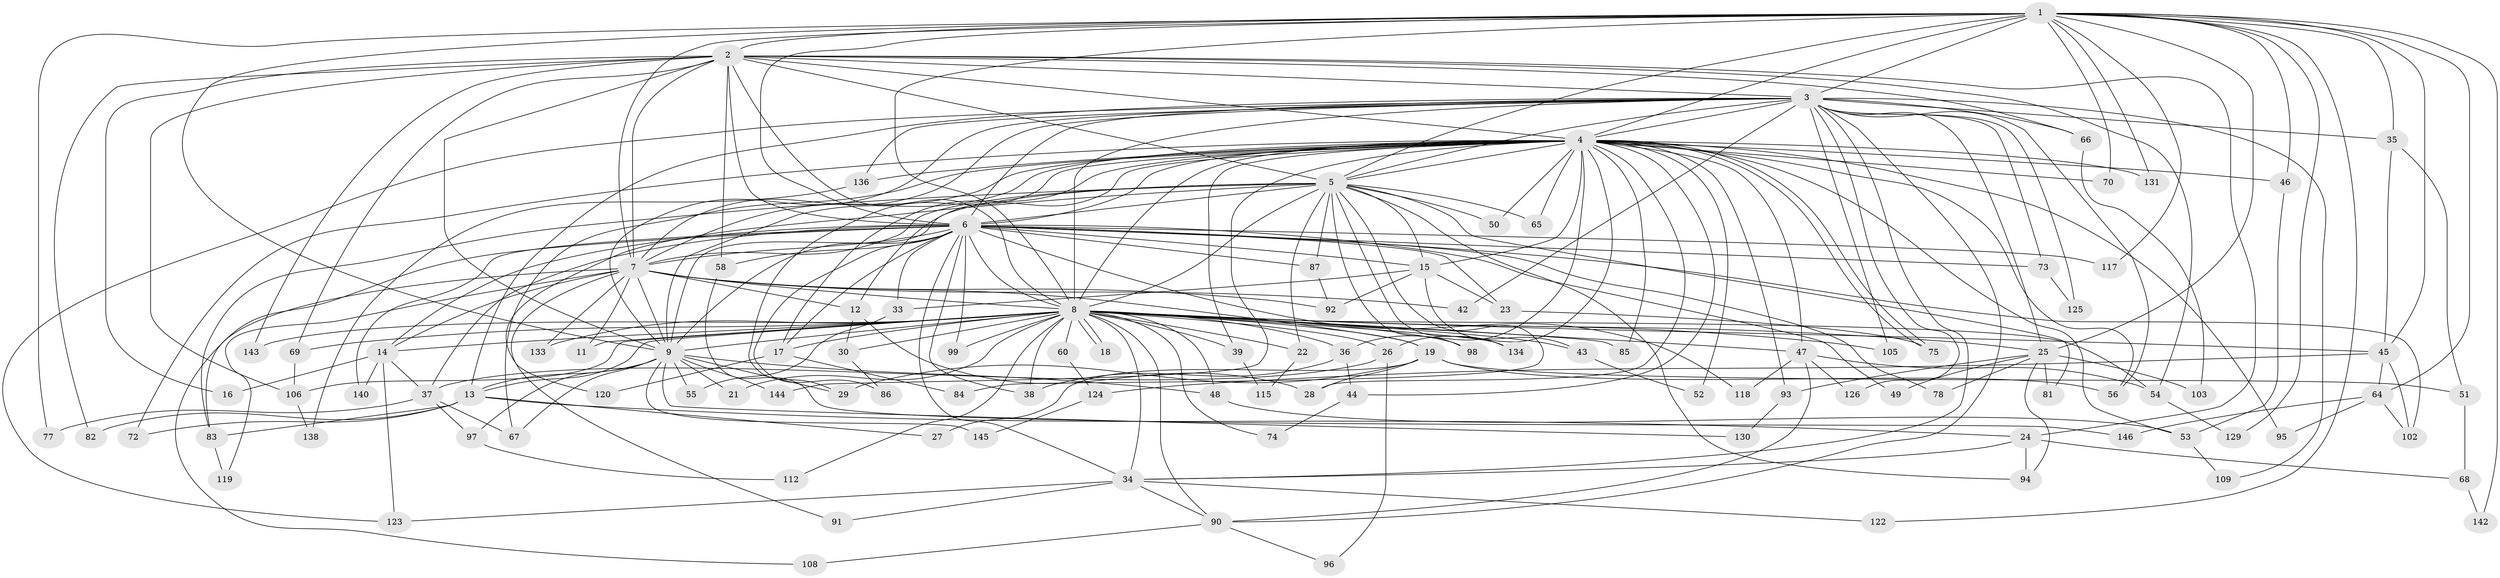 // original degree distribution, {21: 0.00684931506849315, 19: 0.00684931506849315, 25: 0.00684931506849315, 36: 0.00684931506849315, 22: 0.0136986301369863, 27: 0.00684931506849315, 33: 0.00684931506849315, 20: 0.00684931506849315, 24: 0.00684931506849315, 2: 0.5136986301369864, 4: 0.04794520547945205, 8: 0.0136986301369863, 6: 0.04794520547945205, 5: 0.03424657534246575, 7: 0.00684931506849315, 3: 0.2671232876712329}
// Generated by graph-tools (version 1.1) at 2025/41/03/06/25 10:41:43]
// undirected, 112 vertices, 266 edges
graph export_dot {
graph [start="1"]
  node [color=gray90,style=filled];
  1 [super="+100"];
  2 [super="+135"];
  3 [super="+59"];
  4 [super="+31"];
  5 [super="+141"];
  6 [super="+41"];
  7 [super="+128"];
  8 [super="+10"];
  9 [super="+62"];
  11;
  12;
  13 [super="+20"];
  14 [super="+57"];
  15 [super="+76"];
  16;
  17 [super="+40"];
  18;
  19 [super="+104"];
  21;
  22 [super="+80"];
  23 [super="+121"];
  24 [super="+111"];
  25 [super="+32"];
  26;
  27;
  28;
  29 [super="+89"];
  30;
  33;
  34 [super="+114"];
  35;
  36;
  37 [super="+71"];
  38 [super="+79"];
  39;
  42;
  43;
  44;
  45 [super="+63"];
  46 [super="+132"];
  47 [super="+101"];
  48;
  49;
  50;
  51;
  52;
  53;
  54 [super="+61"];
  55;
  56 [super="+88"];
  58;
  60;
  64;
  65;
  66;
  67 [super="+137"];
  68;
  69;
  70;
  72;
  73;
  74;
  75;
  77;
  78;
  81;
  82;
  83 [super="+107"];
  84;
  85;
  86;
  87;
  90 [super="+113"];
  91;
  92 [super="+139"];
  93;
  94 [super="+110"];
  95;
  96;
  97;
  98;
  99;
  102 [super="+116"];
  103;
  105;
  106;
  108;
  109;
  112;
  115;
  117;
  118;
  119;
  120;
  122;
  123 [super="+127"];
  124;
  125;
  126;
  129;
  130;
  131;
  133;
  134;
  136;
  138;
  140;
  142;
  143;
  144;
  145;
  146;
  1 -- 2;
  1 -- 3;
  1 -- 4;
  1 -- 5;
  1 -- 6;
  1 -- 7 [weight=2];
  1 -- 8 [weight=2];
  1 -- 9;
  1 -- 25;
  1 -- 35;
  1 -- 45;
  1 -- 46;
  1 -- 64;
  1 -- 70;
  1 -- 77;
  1 -- 122;
  1 -- 129;
  1 -- 131;
  1 -- 142;
  1 -- 117;
  2 -- 3;
  2 -- 4;
  2 -- 5;
  2 -- 6;
  2 -- 7;
  2 -- 8 [weight=2];
  2 -- 9 [weight=2];
  2 -- 16;
  2 -- 24;
  2 -- 54;
  2 -- 58;
  2 -- 66;
  2 -- 69;
  2 -- 82;
  2 -- 143;
  2 -- 106;
  3 -- 4;
  3 -- 5;
  3 -- 6;
  3 -- 7;
  3 -- 8 [weight=3];
  3 -- 9;
  3 -- 13;
  3 -- 35;
  3 -- 42;
  3 -- 66;
  3 -- 73;
  3 -- 105;
  3 -- 109;
  3 -- 125;
  3 -- 126;
  3 -- 136;
  3 -- 34;
  3 -- 25;
  3 -- 90;
  3 -- 123;
  3 -- 56;
  4 -- 5;
  4 -- 6;
  4 -- 7;
  4 -- 8 [weight=2];
  4 -- 9;
  4 -- 12;
  4 -- 15;
  4 -- 26;
  4 -- 28;
  4 -- 36;
  4 -- 39;
  4 -- 44;
  4 -- 46;
  4 -- 47;
  4 -- 50;
  4 -- 52;
  4 -- 53;
  4 -- 56;
  4 -- 65;
  4 -- 70;
  4 -- 72;
  4 -- 75;
  4 -- 75;
  4 -- 85;
  4 -- 93;
  4 -- 95;
  4 -- 131;
  4 -- 136;
  4 -- 144;
  4 -- 17;
  4 -- 67;
  4 -- 29;
  5 -- 6;
  5 -- 7 [weight=2];
  5 -- 8 [weight=2];
  5 -- 9;
  5 -- 15;
  5 -- 22;
  5 -- 50;
  5 -- 65;
  5 -- 81;
  5 -- 83;
  5 -- 84;
  5 -- 87;
  5 -- 94;
  5 -- 98;
  5 -- 120;
  5 -- 134;
  6 -- 7 [weight=2];
  6 -- 8 [weight=3];
  6 -- 9;
  6 -- 17;
  6 -- 23;
  6 -- 33;
  6 -- 34;
  6 -- 37;
  6 -- 49;
  6 -- 73;
  6 -- 86;
  6 -- 99;
  6 -- 102;
  6 -- 117;
  6 -- 118;
  6 -- 14;
  6 -- 87;
  6 -- 58;
  6 -- 140;
  6 -- 78;
  6 -- 38;
  6 -- 83;
  6 -- 15;
  7 -- 8 [weight=2];
  7 -- 9;
  7 -- 11;
  7 -- 12;
  7 -- 14;
  7 -- 19;
  7 -- 42;
  7 -- 91;
  7 -- 92;
  7 -- 108;
  7 -- 119;
  7 -- 133;
  8 -- 9 [weight=2];
  8 -- 18;
  8 -- 18;
  8 -- 19;
  8 -- 22 [weight=2];
  8 -- 25;
  8 -- 26;
  8 -- 36;
  8 -- 38;
  8 -- 43;
  8 -- 47;
  8 -- 48;
  8 -- 60 [weight=2];
  8 -- 69;
  8 -- 85;
  8 -- 90;
  8 -- 98;
  8 -- 105;
  8 -- 106;
  8 -- 112;
  8 -- 133;
  8 -- 134;
  8 -- 74;
  8 -- 11;
  8 -- 14;
  8 -- 143;
  8 -- 17 [weight=2];
  8 -- 21;
  8 -- 30;
  8 -- 34;
  8 -- 99;
  8 -- 39;
  8 -- 45;
  8 -- 54;
  8 -- 13;
  9 -- 13;
  9 -- 21;
  9 -- 29;
  9 -- 48;
  9 -- 55;
  9 -- 67;
  9 -- 97;
  9 -- 130;
  9 -- 144;
  9 -- 145;
  12 -- 28;
  12 -- 30;
  13 -- 24;
  13 -- 27;
  13 -- 72;
  13 -- 82;
  13 -- 83;
  14 -- 16;
  14 -- 123;
  14 -- 140;
  14 -- 37;
  15 -- 23;
  15 -- 33;
  15 -- 43;
  15 -- 92;
  17 -- 120;
  17 -- 84;
  19 -- 27;
  19 -- 29;
  19 -- 51;
  19 -- 56;
  19 -- 28;
  22 -- 115;
  23 -- 75;
  24 -- 68;
  24 -- 94;
  24 -- 34;
  25 -- 93;
  25 -- 103;
  25 -- 81;
  25 -- 49;
  25 -- 78;
  25 -- 94;
  26 -- 37;
  26 -- 96;
  30 -- 86;
  33 -- 55;
  34 -- 90;
  34 -- 91;
  34 -- 122;
  34 -- 123;
  35 -- 51;
  35 -- 45;
  36 -- 38;
  36 -- 44;
  37 -- 67;
  37 -- 77;
  37 -- 97;
  39 -- 115;
  43 -- 52;
  44 -- 74;
  45 -- 64;
  45 -- 124;
  45 -- 102;
  46 -- 53;
  47 -- 118;
  47 -- 126;
  47 -- 90;
  47 -- 54;
  48 -- 53;
  51 -- 68;
  53 -- 109;
  54 -- 129;
  58 -- 146;
  60 -- 124;
  64 -- 95;
  64 -- 146;
  64 -- 102;
  66 -- 103;
  68 -- 142;
  69 -- 106;
  73 -- 125;
  83 -- 119;
  87 -- 92;
  90 -- 96;
  90 -- 108;
  93 -- 130;
  97 -- 112;
  106 -- 138;
  124 -- 145;
  136 -- 138;
}
